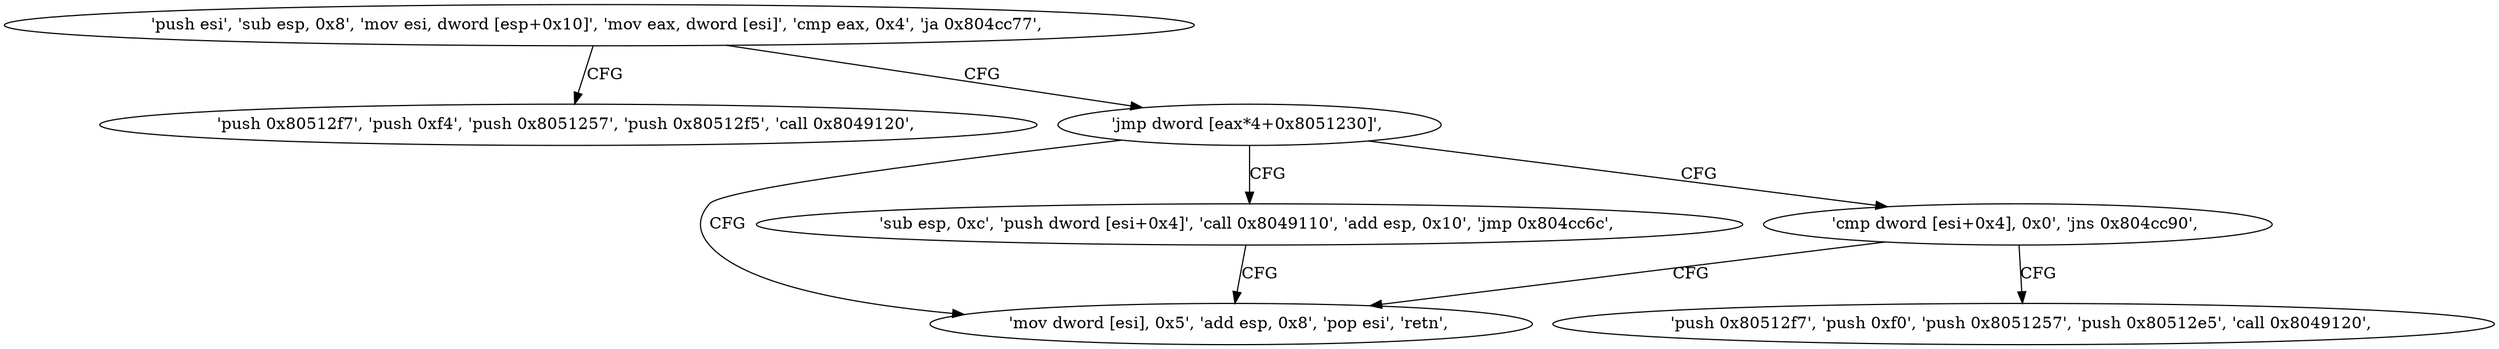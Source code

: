digraph "func" {
"134532160" [label = "'push esi', 'sub esp, 0x8', 'mov esi, dword [esp+0x10]', 'mov eax, dword [esi]', 'cmp eax, 0x4', 'ja 0x804cc77', " ]
"134532215" [label = "'push 0x80512f7', 'push 0xf4', 'push 0x8051257', 'push 0x80512f5', 'call 0x8049120', " ]
"134532175" [label = "'jmp dword [eax*4+0x8051230]', " ]
"134532182" [label = "'sub esp, 0xc', 'push dword [esi+0x4]', 'call 0x8049110', 'add esp, 0x10', 'jmp 0x804cc6c', " ]
"134532198" [label = "'cmp dword [esi+0x4], 0x0', 'jns 0x804cc90', " ]
"134532204" [label = "'mov dword [esi], 0x5', 'add esp, 0x8', 'pop esi', 'retn', " ]
"134532240" [label = "'push 0x80512f7', 'push 0xf0', 'push 0x8051257', 'push 0x80512e5', 'call 0x8049120', " ]
"134532160" -> "134532215" [ label = "CFG" ]
"134532160" -> "134532175" [ label = "CFG" ]
"134532175" -> "134532182" [ label = "CFG" ]
"134532175" -> "134532198" [ label = "CFG" ]
"134532175" -> "134532204" [ label = "CFG" ]
"134532182" -> "134532204" [ label = "CFG" ]
"134532198" -> "134532240" [ label = "CFG" ]
"134532198" -> "134532204" [ label = "CFG" ]
}
